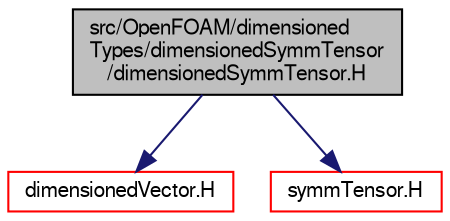 digraph "src/OpenFOAM/dimensionedTypes/dimensionedSymmTensor/dimensionedSymmTensor.H"
{
  bgcolor="transparent";
  edge [fontname="FreeSans",fontsize="10",labelfontname="FreeSans",labelfontsize="10"];
  node [fontname="FreeSans",fontsize="10",shape=record];
  Node0 [label="src/OpenFOAM/dimensioned\lTypes/dimensionedSymmTensor\l/dimensionedSymmTensor.H",height=0.2,width=0.4,color="black", fillcolor="grey75", style="filled", fontcolor="black"];
  Node0 -> Node1 [color="midnightblue",fontsize="10",style="solid",fontname="FreeSans"];
  Node1 [label="dimensionedVector.H",height=0.2,width=0.4,color="red",URL="$a09380.html"];
  Node0 -> Node103 [color="midnightblue",fontsize="10",style="solid",fontname="FreeSans"];
  Node103 [label="symmTensor.H",height=0.2,width=0.4,color="red",URL="$a12707.html"];
}
